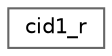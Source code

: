digraph "Graphical Class Hierarchy"
{
 // LATEX_PDF_SIZE
  bgcolor="transparent";
  edge [fontname=Helvetica,fontsize=10,labelfontname=Helvetica,labelfontsize=10];
  node [fontname=Helvetica,fontsize=10,shape=box,height=0.2,width=0.4];
  rankdir="LR";
  Node0 [id="Node000000",label="cid1_r",height=0.2,width=0.4,color="grey40", fillcolor="white", style="filled",URL="$structcid1__r.html",tooltip=" "];
}
